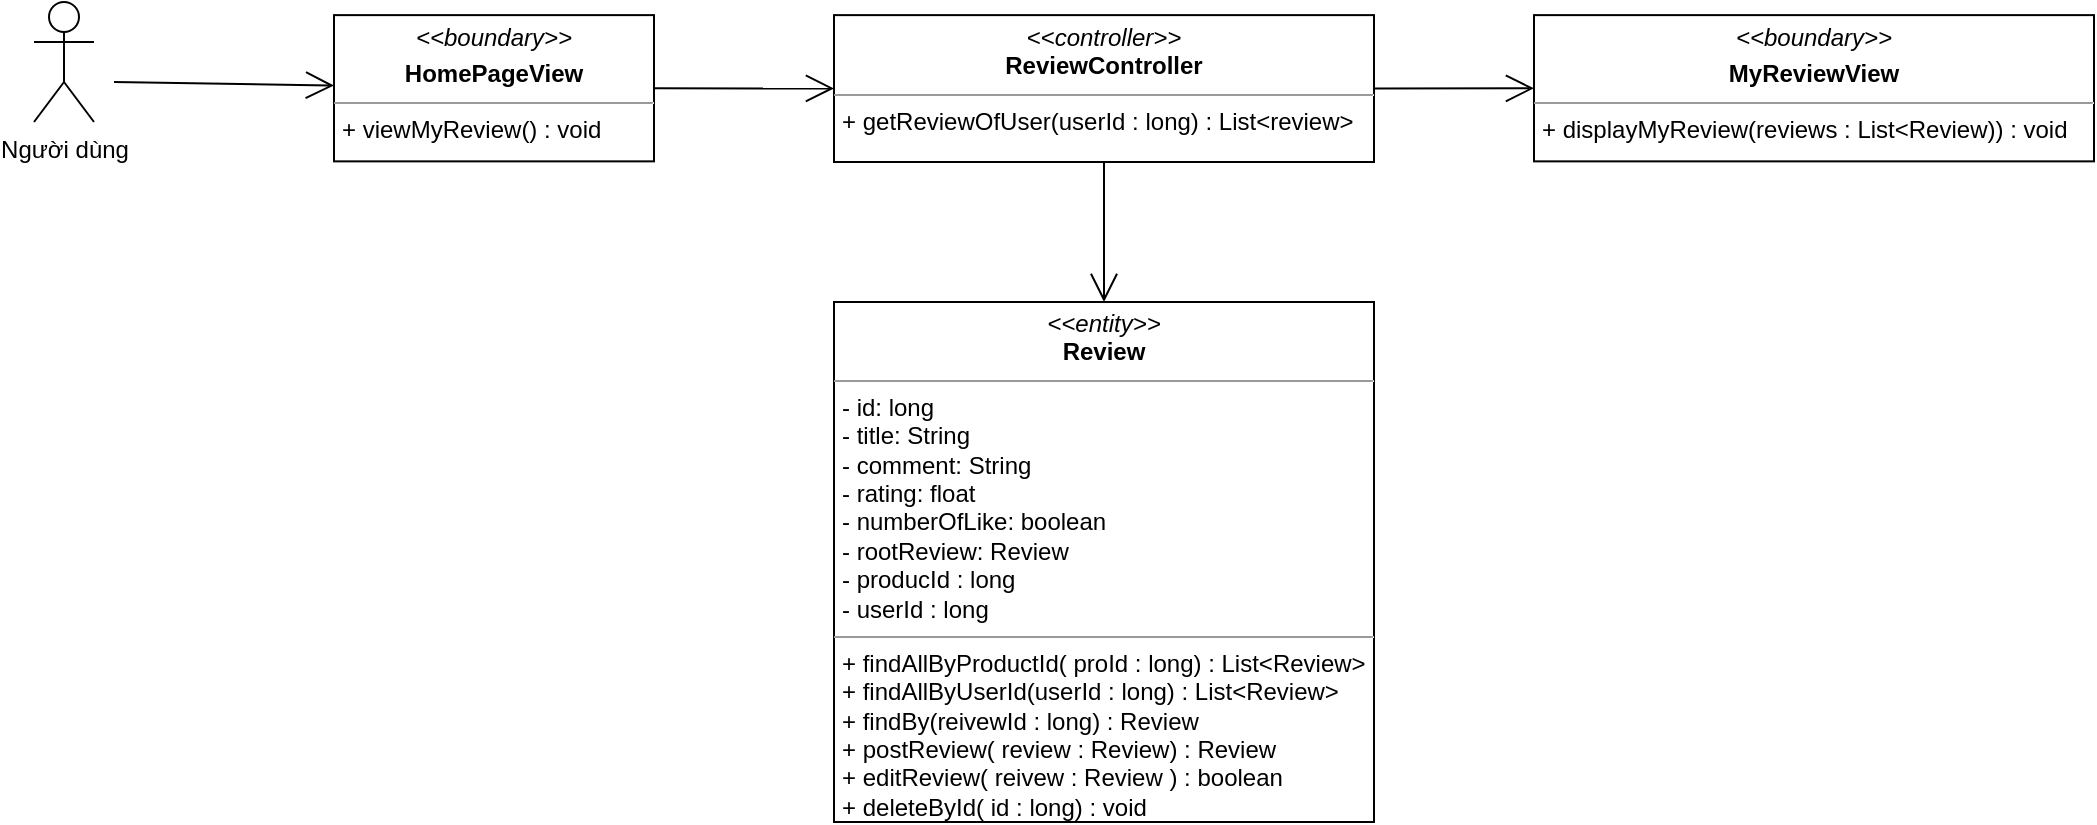 <mxfile version="14.7.4" type="device"><diagram id="Sg2IugIgIrh4ZxUnD7bM" name="Page-1"><mxGraphModel dx="1422" dy="794" grid="1" gridSize="10" guides="1" tooltips="1" connect="1" arrows="1" fold="1" page="1" pageScale="1" pageWidth="827" pageHeight="1169" math="0" shadow="0"><root><mxCell id="0"/><mxCell id="1" parent="0"/><mxCell id="qZN2nxKh9QnrLbclWdgc-1" value="&lt;p style=&quot;margin: 0px ; margin-top: 4px ; text-align: center&quot;&gt;&lt;i&gt;&amp;lt;&amp;lt;boundary&amp;gt;&amp;gt;&lt;/i&gt;&lt;/p&gt;&lt;p style=&quot;margin: 0px ; margin-top: 4px ; text-align: center&quot;&gt;&lt;b&gt;MyReviewView&lt;/b&gt;&lt;/p&gt;&lt;hr size=&quot;1&quot;&gt;&lt;p style=&quot;margin: 0px ; margin-left: 4px&quot;&gt;&lt;span&gt;+ displayMyReview(reviews : List&amp;lt;Review)) : void&lt;/span&gt;&lt;br&gt;&lt;/p&gt;" style="verticalAlign=top;align=left;overflow=fill;fontSize=12;fontFamily=Helvetica;html=1;" parent="1" vertex="1"><mxGeometry x="990" y="136.56" width="280" height="73.12" as="geometry"/></mxCell><mxCell id="qZN2nxKh9QnrLbclWdgc-4" value="" style="endArrow=open;endFill=1;endSize=12;html=1;" parent="1" source="qZN2nxKh9QnrLbclWdgc-8" target="qZN2nxKh9QnrLbclWdgc-1" edge="1"><mxGeometry width="160" relative="1" as="geometry"><mxPoint x="520" y="80" as="sourcePoint"/><mxPoint x="310" y="160" as="targetPoint"/></mxGeometry></mxCell><mxCell id="qZN2nxKh9QnrLbclWdgc-6" value="&lt;p style=&quot;margin: 0px ; margin-top: 4px ; text-align: center&quot;&gt;&lt;i&gt;&amp;lt;&amp;lt;entity&amp;gt;&amp;gt;&lt;/i&gt;&lt;br&gt;&lt;b&gt;Review&lt;/b&gt;&lt;/p&gt;&lt;hr size=&quot;1&quot;&gt;&lt;p style=&quot;margin: 0px ; margin-left: 4px&quot;&gt;- id: long&lt;/p&gt;&lt;p style=&quot;margin: 0px ; margin-left: 4px&quot;&gt;- title: String&lt;br&gt;- comment: String&lt;/p&gt;&lt;p style=&quot;margin: 0px ; margin-left: 4px&quot;&gt;- rating: float&lt;/p&gt;&lt;p style=&quot;margin: 0px ; margin-left: 4px&quot;&gt;- numberOfLike: boolean&lt;/p&gt;&lt;p style=&quot;margin: 0px ; margin-left: 4px&quot;&gt;- rootReview: Review&lt;/p&gt;&lt;p style=&quot;margin: 0px ; margin-left: 4px&quot;&gt;- producId : long&lt;/p&gt;&lt;p style=&quot;margin: 0px ; margin-left: 4px&quot;&gt;- userId : long&lt;/p&gt;&lt;hr size=&quot;1&quot;&gt;&lt;p style=&quot;margin: 0px 0px 0px 4px&quot;&gt;+ findAllByProductId( proId : long) : List&amp;lt;Review&amp;gt;&lt;/p&gt;&lt;p style=&quot;margin: 0px 0px 0px 4px&quot;&gt;+ findAllByUserId(userId : long) : List&amp;lt;Review&amp;gt;&lt;/p&gt;&lt;p style=&quot;margin: 0px 0px 0px 4px&quot;&gt;+ findBy(reivewId : long) : Review&lt;/p&gt;&lt;p style=&quot;margin: 0px 0px 0px 4px&quot;&gt;+ postReview( review : Review) : Review&lt;/p&gt;&lt;p style=&quot;margin: 0px 0px 0px 4px&quot;&gt;+ editReview( reivew : Review ) : boolean&lt;/p&gt;&lt;p style=&quot;margin: 0px 0px 0px 4px&quot;&gt;+ deleteById( id : long) : void&lt;/p&gt;" style="verticalAlign=top;align=left;overflow=fill;fontSize=12;fontFamily=Helvetica;html=1;" parent="1" vertex="1"><mxGeometry x="640" y="280" width="270" height="260" as="geometry"/></mxCell><mxCell id="qZN2nxKh9QnrLbclWdgc-8" value="&lt;p style=&quot;margin: 0px ; margin-top: 4px ; text-align: center&quot;&gt;&lt;i&gt;&amp;lt;&amp;lt;controller&amp;gt;&amp;gt;&lt;/i&gt;&lt;br&gt;&lt;b&gt;ReviewController&lt;/b&gt;&lt;/p&gt;&lt;hr size=&quot;1&quot;&gt;&lt;p style=&quot;margin: 0px ; margin-left: 4px&quot;&gt;+ getReviewOfUser(userId : long) : List&amp;lt;review&amp;gt;&lt;/p&gt;" style="verticalAlign=top;align=left;overflow=fill;fontSize=12;fontFamily=Helvetica;html=1;" parent="1" vertex="1"><mxGeometry x="640" y="136.56" width="270" height="73.44" as="geometry"/></mxCell><mxCell id="05Fp6iLG7IdB5BD_sqWn-1" value="" style="endArrow=open;endFill=1;endSize=12;html=1;" parent="1" source="qZN2nxKh9QnrLbclWdgc-8" target="qZN2nxKh9QnrLbclWdgc-6" edge="1"><mxGeometry width="160" relative="1" as="geometry"><mxPoint x="480" y="280" as="sourcePoint"/><mxPoint x="640" y="280" as="targetPoint"/></mxGeometry></mxCell><mxCell id="1GJ3dX0SQqSQTfcHTbB9-1" value="&lt;p style=&quot;margin: 0px ; margin-top: 4px ; text-align: center&quot;&gt;&lt;i&gt;&amp;lt;&amp;lt;boundary&amp;gt;&amp;gt;&lt;/i&gt;&lt;/p&gt;&lt;p style=&quot;margin: 0px ; margin-top: 4px ; text-align: center&quot;&gt;&lt;b&gt;HomePageView&lt;/b&gt;&lt;/p&gt;&lt;hr size=&quot;1&quot;&gt;&lt;p style=&quot;margin: 0px ; margin-left: 4px&quot;&gt;&lt;span&gt;+ viewMyReview() : void&lt;/span&gt;&lt;br&gt;&lt;/p&gt;" style="verticalAlign=top;align=left;overflow=fill;fontSize=12;fontFamily=Helvetica;html=1;" parent="1" vertex="1"><mxGeometry x="390" y="136.56" width="160" height="73.12" as="geometry"/></mxCell><mxCell id="1GJ3dX0SQqSQTfcHTbB9-2" value="" style="endArrow=open;endFill=1;endSize=12;html=1;" parent="1" source="1GJ3dX0SQqSQTfcHTbB9-1" target="qZN2nxKh9QnrLbclWdgc-8" edge="1"><mxGeometry width="160" relative="1" as="geometry"><mxPoint x="420" y="250" as="sourcePoint"/><mxPoint x="230" y="90" as="targetPoint"/></mxGeometry></mxCell><mxCell id="sqt9Zh4r7sMkH1ZsLuUh-1" value="Người dùng" style="shape=umlActor;verticalLabelPosition=bottom;verticalAlign=top;html=1;" vertex="1" parent="1"><mxGeometry x="240" y="130" width="30" height="60" as="geometry"/></mxCell><mxCell id="sqt9Zh4r7sMkH1ZsLuUh-2" value="" style="endArrow=open;endFill=1;endSize=12;html=1;" edge="1" parent="1" target="1GJ3dX0SQqSQTfcHTbB9-1"><mxGeometry width="160" relative="1" as="geometry"><mxPoint x="280" y="170" as="sourcePoint"/><mxPoint x="350" y="180" as="targetPoint"/></mxGeometry></mxCell></root></mxGraphModel></diagram></mxfile>